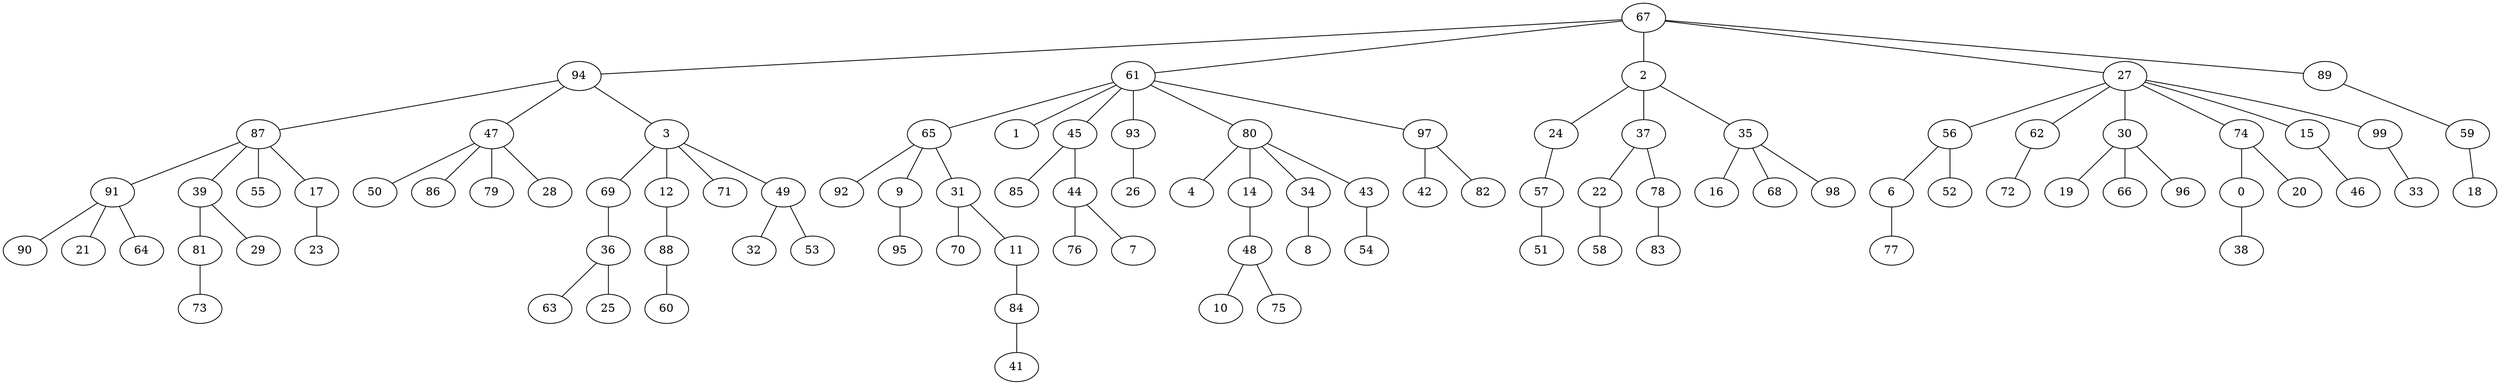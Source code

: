 graph G {
  67;
  94;
  61;
  2;
  27;
  89;
  87;
  47;
  3;
  65;
  1;
  45;
  93;
  80;
  97;
  24;
  37;
  35;
  56;
  62;
  30;
  74;
  15;
  99;
  59;
  91;
  39;
  55;
  17;
  50;
  86;
  79;
  28;
  69;
  12;
  71;
  49;
  92;
  9;
  31;
  85;
  44;
  26;
  4;
  14;
  34;
  43;
  42;
  82;
  57;
  22;
  78;
  16;
  68;
  98;
  6;
  52;
  72;
  19;
  66;
  96;
  0;
  20;
  46;
  33;
  18;
  90;
  21;
  64;
  81;
  29;
  23;
  36;
  88;
  32;
  53;
  95;
  70;
  11;
  76;
  7;
  48;
  8;
  54;
  51;
  58;
  83;
  77;
  38;
  73;
  63;
  25;
  60;
  84;
  10;
  75;
  41;
   67 -- 94;
   67 -- 61;
   67 -- 2;
   67 -- 27;
   67 -- 89;
   94 -- 87;
   94 -- 47;
   94 -- 3;
   61 -- 65;
   61 -- 1;
   61 -- 45;
   61 -- 93;
   61 -- 80;
   61 -- 97;
   2 -- 24;
   2 -- 37;
   2 -- 35;
   27 -- 56;
   27 -- 62;
   27 -- 30;
   27 -- 74;
   27 -- 15;
   27 -- 99;
   89 -- 59;
   87 -- 91;
   87 -- 39;
   87 -- 55;
   87 -- 17;
   47 -- 50;
   47 -- 86;
   47 -- 79;
   47 -- 28;
   3 -- 69;
   3 -- 12;
   3 -- 71;
   3 -- 49;
   65 -- 92;
   65 -- 9;
   65 -- 31;
   45 -- 85;
   45 -- 44;
   93 -- 26;
   80 -- 4;
   80 -- 14;
   80 -- 34;
   80 -- 43;
   97 -- 42;
   97 -- 82;
   24 -- 57;
   37 -- 22;
   37 -- 78;
   35 -- 16;
   35 -- 68;
   35 -- 98;
   56 -- 6;
   56 -- 52;
   62 -- 72;
   30 -- 19;
   30 -- 66;
   30 -- 96;
   74 -- 0;
   74 -- 20;
   15 -- 46;
   99 -- 33;
   59 -- 18;
   91 -- 90;
   91 -- 21;
   91 -- 64;
   39 -- 81;
   39 -- 29;
   17 -- 23;
   69 -- 36;
   12 -- 88;
   49 -- 32;
   49 -- 53;
   9 -- 95;
   31 -- 70;
   31 -- 11;
   44 -- 76;
   44 -- 7;
   14 -- 48;
   34 -- 8;
   43 -- 54;
   57 -- 51;
   22 -- 58;
   78 -- 83;
   6 -- 77;
   0 -- 38;
   81 -- 73;
   36 -- 63;
   36 -- 25;
   88 -- 60;
   11 -- 84;
   48 -- 10;
   48 -- 75;
   84 -- 41;
}
